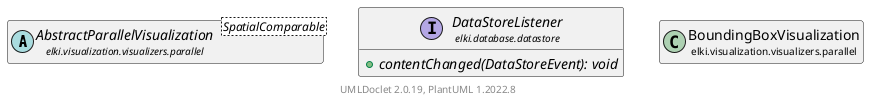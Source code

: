 @startuml
    remove .*\.(Instance|Par|Parameterizer|Factory)$
    set namespaceSeparator none
    hide empty fields
    hide empty methods

    class "<size:14>BoundingBoxVisualization.Instance\n<size:10>elki.visualization.visualizers.parallel" as elki.visualization.visualizers.parallel.BoundingBoxVisualization.Instance [[BoundingBoxVisualization.Instance.html]] {
        {static} +DATALINE: String
        -sample: SamplingResult
        +Instance(VisualizerContext, VisualizationTask, VisualizationPlot, double, double, Projection)
        +fullRedraw(): void
        -drawLine(DBIDRef): Element
    }

    abstract class "<size:14>AbstractParallelVisualization\n<size:10>elki.visualization.visualizers.parallel" as elki.visualization.visualizers.parallel.AbstractParallelVisualization<SpatialComparable> [[AbstractParallelVisualization.html]]
    interface "<size:14>DataStoreListener\n<size:10>elki.database.datastore" as elki.database.datastore.DataStoreListener [[../../../database/datastore/DataStoreListener.html]] {
        {abstract} +contentChanged(DataStoreEvent): void
    }
    class "<size:14>BoundingBoxVisualization\n<size:10>elki.visualization.visualizers.parallel" as elki.visualization.visualizers.parallel.BoundingBoxVisualization [[BoundingBoxVisualization.html]]

    elki.visualization.visualizers.parallel.AbstractParallelVisualization <|-- elki.visualization.visualizers.parallel.BoundingBoxVisualization.Instance
    elki.database.datastore.DataStoreListener <|.. elki.visualization.visualizers.parallel.BoundingBoxVisualization.Instance
    elki.visualization.visualizers.parallel.BoundingBoxVisualization +-- elki.visualization.visualizers.parallel.BoundingBoxVisualization.Instance

    center footer UMLDoclet 2.0.19, PlantUML 1.2022.8
@enduml

